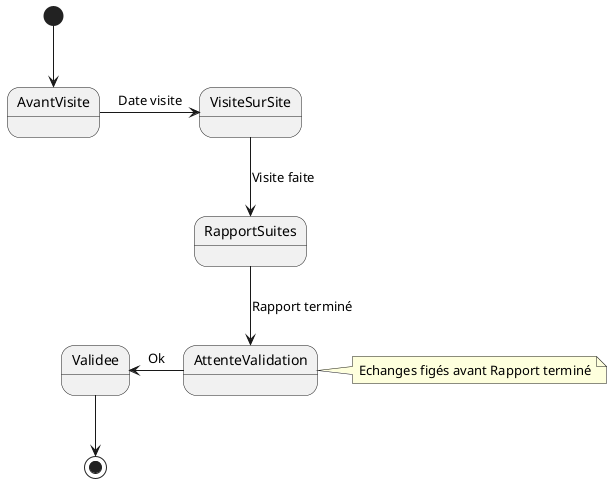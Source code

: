@startuml

[*] --> AvantVisite
AvantVisite -> VisiteSurSite: Date visite
VisiteSurSite -down-> RapportSuites: Visite faite
RapportSuites -down-> AttenteValidation: Rapport terminé
AttenteValidation -left-> Validee: Ok
Validee --> [*]

note right of AttenteValidation
  Echanges figés avant Rapport terminé
end note

@enduml
